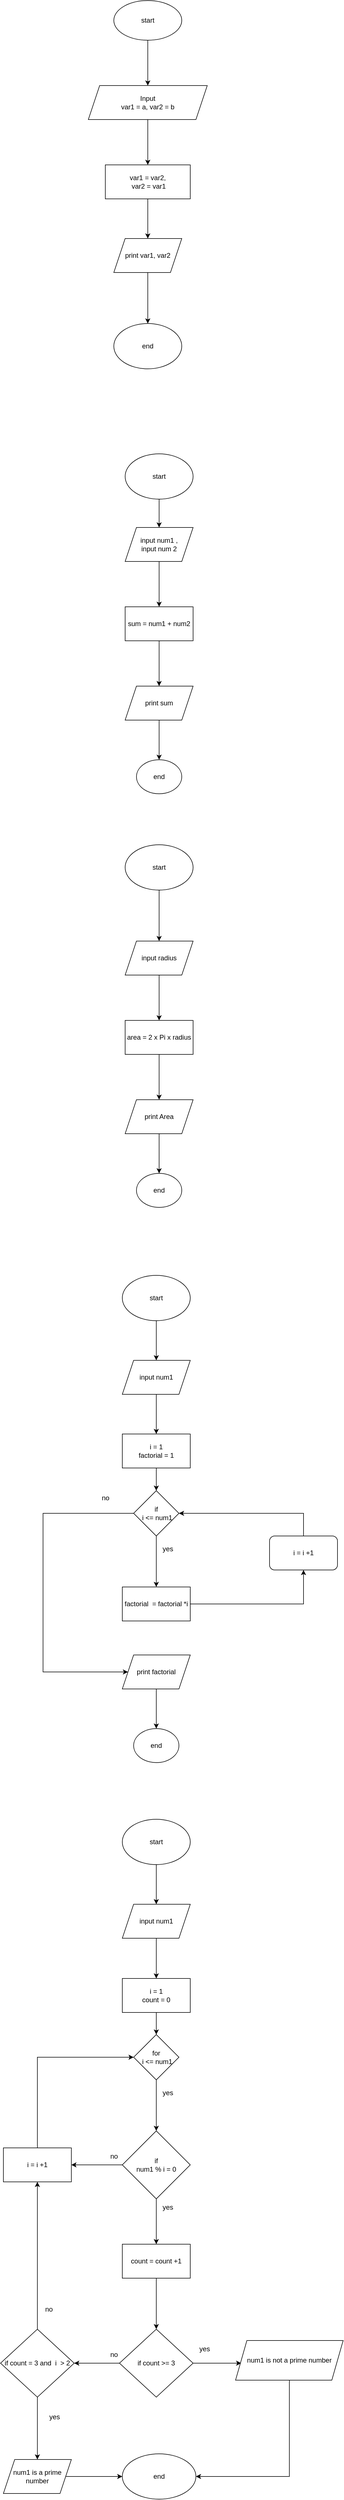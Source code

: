 <mxfile version="27.1.6">
  <diagram name="Page-1" id="f8Q2nklgQzUOl9IBvRn9">
    <mxGraphModel dx="1034" dy="570" grid="1" gridSize="10" guides="1" tooltips="1" connect="1" arrows="1" fold="1" page="1" pageScale="1" pageWidth="850" pageHeight="1100" math="0" shadow="0">
      <root>
        <mxCell id="0" />
        <mxCell id="1" parent="0" />
        <mxCell id="mFtWhAYYBlTWNr71ApfE-11" value="" style="edgeStyle=orthogonalEdgeStyle;rounded=0;orthogonalLoop=1;jettySize=auto;html=1;" parent="1" source="mFtWhAYYBlTWNr71ApfE-2" target="mFtWhAYYBlTWNr71ApfE-7" edge="1">
          <mxGeometry relative="1" as="geometry" />
        </mxCell>
        <mxCell id="mFtWhAYYBlTWNr71ApfE-2" value="start" style="ellipse;whiteSpace=wrap;html=1;" parent="1" vertex="1">
          <mxGeometry x="345" y="30" width="120" height="70" as="geometry" />
        </mxCell>
        <mxCell id="mFtWhAYYBlTWNr71ApfE-10" value="" style="edgeStyle=orthogonalEdgeStyle;rounded=0;orthogonalLoop=1;jettySize=auto;html=1;" parent="1" source="mFtWhAYYBlTWNr71ApfE-7" target="mFtWhAYYBlTWNr71ApfE-9" edge="1">
          <mxGeometry relative="1" as="geometry" />
        </mxCell>
        <mxCell id="mFtWhAYYBlTWNr71ApfE-7" value="Input&lt;div&gt;var1 = a,&amp;nbsp;&lt;span style=&quot;background-color: transparent; color: light-dark(rgb(0, 0, 0), rgb(255, 255, 255));&quot;&gt;var2 = b&lt;/span&gt;&lt;/div&gt;" style="shape=parallelogram;perimeter=parallelogramPerimeter;whiteSpace=wrap;html=1;fixedSize=1;" parent="1" vertex="1">
          <mxGeometry x="300" y="180" width="210" height="60" as="geometry" />
        </mxCell>
        <mxCell id="mFtWhAYYBlTWNr71ApfE-13" value="" style="edgeStyle=orthogonalEdgeStyle;rounded=0;orthogonalLoop=1;jettySize=auto;html=1;" parent="1" source="mFtWhAYYBlTWNr71ApfE-9" target="mFtWhAYYBlTWNr71ApfE-12" edge="1">
          <mxGeometry relative="1" as="geometry" />
        </mxCell>
        <mxCell id="mFtWhAYYBlTWNr71ApfE-9" value="var1 = var2,&lt;div&gt;&amp;nbsp;var2 = var1&lt;/div&gt;" style="rounded=0;whiteSpace=wrap;html=1;" parent="1" vertex="1">
          <mxGeometry x="330" y="320" width="150" height="60" as="geometry" />
        </mxCell>
        <mxCell id="mFtWhAYYBlTWNr71ApfE-16" value="" style="edgeStyle=orthogonalEdgeStyle;rounded=0;orthogonalLoop=1;jettySize=auto;html=1;" parent="1" source="mFtWhAYYBlTWNr71ApfE-12" target="mFtWhAYYBlTWNr71ApfE-14" edge="1">
          <mxGeometry relative="1" as="geometry" />
        </mxCell>
        <mxCell id="mFtWhAYYBlTWNr71ApfE-12" value="print var1, var2" style="shape=parallelogram;perimeter=parallelogramPerimeter;whiteSpace=wrap;html=1;fixedSize=1;" parent="1" vertex="1">
          <mxGeometry x="345" y="450" width="120" height="60" as="geometry" />
        </mxCell>
        <mxCell id="mFtWhAYYBlTWNr71ApfE-14" value="end" style="ellipse;whiteSpace=wrap;html=1;" parent="1" vertex="1">
          <mxGeometry x="345" y="600" width="120" height="80" as="geometry" />
        </mxCell>
        <mxCell id="mFtWhAYYBlTWNr71ApfE-25" value="" style="edgeStyle=orthogonalEdgeStyle;rounded=0;orthogonalLoop=1;jettySize=auto;html=1;" parent="1" source="mFtWhAYYBlTWNr71ApfE-17" target="mFtWhAYYBlTWNr71ApfE-18" edge="1">
          <mxGeometry relative="1" as="geometry" />
        </mxCell>
        <mxCell id="mFtWhAYYBlTWNr71ApfE-17" value="start" style="ellipse;whiteSpace=wrap;html=1;" parent="1" vertex="1">
          <mxGeometry x="365" y="830" width="120" height="80" as="geometry" />
        </mxCell>
        <mxCell id="mFtWhAYYBlTWNr71ApfE-20" value="" style="edgeStyle=orthogonalEdgeStyle;rounded=0;orthogonalLoop=1;jettySize=auto;html=1;" parent="1" source="mFtWhAYYBlTWNr71ApfE-18" target="mFtWhAYYBlTWNr71ApfE-19" edge="1">
          <mxGeometry relative="1" as="geometry" />
        </mxCell>
        <mxCell id="mFtWhAYYBlTWNr71ApfE-18" value="input num1 ,&lt;div&gt;input num 2&lt;/div&gt;" style="shape=parallelogram;perimeter=parallelogramPerimeter;whiteSpace=wrap;html=1;fixedSize=1;" parent="1" vertex="1">
          <mxGeometry x="365" y="960" width="120" height="60" as="geometry" />
        </mxCell>
        <mxCell id="mFtWhAYYBlTWNr71ApfE-22" value="" style="edgeStyle=orthogonalEdgeStyle;rounded=0;orthogonalLoop=1;jettySize=auto;html=1;" parent="1" source="mFtWhAYYBlTWNr71ApfE-19" target="mFtWhAYYBlTWNr71ApfE-21" edge="1">
          <mxGeometry relative="1" as="geometry" />
        </mxCell>
        <mxCell id="mFtWhAYYBlTWNr71ApfE-19" value="sum = num1 + num2" style="whiteSpace=wrap;html=1;" parent="1" vertex="1">
          <mxGeometry x="365" y="1100" width="120" height="60" as="geometry" />
        </mxCell>
        <mxCell id="mFtWhAYYBlTWNr71ApfE-24" value="" style="edgeStyle=orthogonalEdgeStyle;rounded=0;orthogonalLoop=1;jettySize=auto;html=1;" parent="1" source="mFtWhAYYBlTWNr71ApfE-21" target="mFtWhAYYBlTWNr71ApfE-23" edge="1">
          <mxGeometry relative="1" as="geometry" />
        </mxCell>
        <mxCell id="mFtWhAYYBlTWNr71ApfE-21" value="print sum" style="shape=parallelogram;perimeter=parallelogramPerimeter;whiteSpace=wrap;html=1;fixedSize=1;" parent="1" vertex="1">
          <mxGeometry x="365" y="1240" width="120" height="60" as="geometry" />
        </mxCell>
        <mxCell id="mFtWhAYYBlTWNr71ApfE-23" value="end" style="ellipse;whiteSpace=wrap;html=1;" parent="1" vertex="1">
          <mxGeometry x="385" y="1370" width="80" height="60" as="geometry" />
        </mxCell>
        <mxCell id="mFtWhAYYBlTWNr71ApfE-28" value="" style="edgeStyle=orthogonalEdgeStyle;rounded=0;orthogonalLoop=1;jettySize=auto;html=1;" parent="1" source="mFtWhAYYBlTWNr71ApfE-26" target="mFtWhAYYBlTWNr71ApfE-27" edge="1">
          <mxGeometry relative="1" as="geometry" />
        </mxCell>
        <mxCell id="mFtWhAYYBlTWNr71ApfE-26" value="start" style="ellipse;whiteSpace=wrap;html=1;" parent="1" vertex="1">
          <mxGeometry x="365" y="1520" width="120" height="80" as="geometry" />
        </mxCell>
        <mxCell id="mFtWhAYYBlTWNr71ApfE-30" value="" style="edgeStyle=orthogonalEdgeStyle;rounded=0;orthogonalLoop=1;jettySize=auto;html=1;" parent="1" source="mFtWhAYYBlTWNr71ApfE-27" target="mFtWhAYYBlTWNr71ApfE-29" edge="1">
          <mxGeometry relative="1" as="geometry" />
        </mxCell>
        <mxCell id="mFtWhAYYBlTWNr71ApfE-27" value="input radius" style="shape=parallelogram;perimeter=parallelogramPerimeter;whiteSpace=wrap;html=1;fixedSize=1;" parent="1" vertex="1">
          <mxGeometry x="365" y="1690" width="120" height="60" as="geometry" />
        </mxCell>
        <mxCell id="mFtWhAYYBlTWNr71ApfE-35" value="" style="edgeStyle=orthogonalEdgeStyle;rounded=0;orthogonalLoop=1;jettySize=auto;html=1;" parent="1" source="mFtWhAYYBlTWNr71ApfE-29" target="mFtWhAYYBlTWNr71ApfE-31" edge="1">
          <mxGeometry relative="1" as="geometry" />
        </mxCell>
        <mxCell id="mFtWhAYYBlTWNr71ApfE-29" value="area = 2 x Pi x radius" style="whiteSpace=wrap;html=1;" parent="1" vertex="1">
          <mxGeometry x="365" y="1830" width="120" height="60" as="geometry" />
        </mxCell>
        <mxCell id="mFtWhAYYBlTWNr71ApfE-34" value="" style="edgeStyle=orthogonalEdgeStyle;rounded=0;orthogonalLoop=1;jettySize=auto;html=1;" parent="1" source="mFtWhAYYBlTWNr71ApfE-31" target="mFtWhAYYBlTWNr71ApfE-33" edge="1">
          <mxGeometry relative="1" as="geometry" />
        </mxCell>
        <mxCell id="mFtWhAYYBlTWNr71ApfE-31" value="print Area" style="shape=parallelogram;perimeter=parallelogramPerimeter;whiteSpace=wrap;html=1;fixedSize=1;" parent="1" vertex="1">
          <mxGeometry x="365" y="1970" width="120" height="60" as="geometry" />
        </mxCell>
        <mxCell id="mFtWhAYYBlTWNr71ApfE-33" value="end" style="ellipse;whiteSpace=wrap;html=1;" parent="1" vertex="1">
          <mxGeometry x="385" y="2100" width="80" height="60" as="geometry" />
        </mxCell>
        <mxCell id="s9vKMt6mHFvQ5tbUXA-M-9" value="" style="edgeStyle=orthogonalEdgeStyle;rounded=0;orthogonalLoop=1;jettySize=auto;html=1;" edge="1" parent="1" source="mFtWhAYYBlTWNr71ApfE-36" target="s9vKMt6mHFvQ5tbUXA-M-2">
          <mxGeometry relative="1" as="geometry" />
        </mxCell>
        <mxCell id="mFtWhAYYBlTWNr71ApfE-36" value="start" style="ellipse;whiteSpace=wrap;html=1;" parent="1" vertex="1">
          <mxGeometry x="360" y="2280" width="120" height="80" as="geometry" />
        </mxCell>
        <mxCell id="s9vKMt6mHFvQ5tbUXA-M-1" value="" style="edgeStyle=orthogonalEdgeStyle;rounded=0;orthogonalLoop=1;jettySize=auto;html=1;entryX=0.5;entryY=0;entryDx=0;entryDy=0;" edge="1" parent="1" source="s9vKMt6mHFvQ5tbUXA-M-2" target="s9vKMt6mHFvQ5tbUXA-M-15">
          <mxGeometry relative="1" as="geometry">
            <mxPoint x="420" y="2520" as="targetPoint" />
          </mxGeometry>
        </mxCell>
        <mxCell id="s9vKMt6mHFvQ5tbUXA-M-2" value="input num1" style="shape=parallelogram;perimeter=parallelogramPerimeter;whiteSpace=wrap;html=1;fixedSize=1;" vertex="1" parent="1">
          <mxGeometry x="360" y="2430" width="120" height="60" as="geometry" />
        </mxCell>
        <mxCell id="s9vKMt6mHFvQ5tbUXA-M-5" value="" style="edgeStyle=orthogonalEdgeStyle;rounded=0;orthogonalLoop=1;jettySize=auto;html=1;" edge="1" parent="1" source="s9vKMt6mHFvQ5tbUXA-M-6" target="s9vKMt6mHFvQ5tbUXA-M-7">
          <mxGeometry relative="1" as="geometry" />
        </mxCell>
        <mxCell id="s9vKMt6mHFvQ5tbUXA-M-6" value="print factorial" style="shape=parallelogram;perimeter=parallelogramPerimeter;whiteSpace=wrap;html=1;fixedSize=1;" vertex="1" parent="1">
          <mxGeometry x="360" y="2950" width="120" height="60" as="geometry" />
        </mxCell>
        <mxCell id="s9vKMt6mHFvQ5tbUXA-M-7" value="end" style="ellipse;whiteSpace=wrap;html=1;" vertex="1" parent="1">
          <mxGeometry x="380" y="3080" width="80" height="60" as="geometry" />
        </mxCell>
        <mxCell id="s9vKMt6mHFvQ5tbUXA-M-13" value="" style="edgeStyle=orthogonalEdgeStyle;rounded=0;orthogonalLoop=1;jettySize=auto;html=1;" edge="1" parent="1" source="s9vKMt6mHFvQ5tbUXA-M-11" target="s9vKMt6mHFvQ5tbUXA-M-12">
          <mxGeometry relative="1" as="geometry" />
        </mxCell>
        <mxCell id="s9vKMt6mHFvQ5tbUXA-M-20" style="edgeStyle=orthogonalEdgeStyle;rounded=0;orthogonalLoop=1;jettySize=auto;html=1;entryX=0;entryY=0.5;entryDx=0;entryDy=0;" edge="1" parent="1" source="s9vKMt6mHFvQ5tbUXA-M-11" target="s9vKMt6mHFvQ5tbUXA-M-6">
          <mxGeometry relative="1" as="geometry">
            <mxPoint x="210" y="2970" as="targetPoint" />
            <Array as="points">
              <mxPoint x="220" y="2700" />
              <mxPoint x="220" y="2980" />
            </Array>
          </mxGeometry>
        </mxCell>
        <mxCell id="s9vKMt6mHFvQ5tbUXA-M-11" value="if&lt;div&gt;&amp;nbsp;i &amp;lt;= num1&lt;/div&gt;" style="rhombus;whiteSpace=wrap;html=1;" vertex="1" parent="1">
          <mxGeometry x="380" y="2660" width="80" height="80" as="geometry" />
        </mxCell>
        <mxCell id="s9vKMt6mHFvQ5tbUXA-M-18" value="" style="edgeStyle=orthogonalEdgeStyle;rounded=0;orthogonalLoop=1;jettySize=auto;html=1;" edge="1" parent="1" source="s9vKMt6mHFvQ5tbUXA-M-12" target="s9vKMt6mHFvQ5tbUXA-M-17">
          <mxGeometry relative="1" as="geometry" />
        </mxCell>
        <mxCell id="s9vKMt6mHFvQ5tbUXA-M-12" value="&lt;div&gt;&lt;span style=&quot;background-color: transparent; color: light-dark(rgb(0, 0, 0), rgb(255, 255, 255));&quot;&gt;factorial&amp;nbsp; = factorial *i&lt;/span&gt;&lt;/div&gt;" style="whiteSpace=wrap;html=1;" vertex="1" parent="1">
          <mxGeometry x="360" y="2830" width="120" height="60" as="geometry" />
        </mxCell>
        <mxCell id="s9vKMt6mHFvQ5tbUXA-M-16" value="" style="edgeStyle=orthogonalEdgeStyle;rounded=0;orthogonalLoop=1;jettySize=auto;html=1;" edge="1" parent="1" source="s9vKMt6mHFvQ5tbUXA-M-15" target="s9vKMt6mHFvQ5tbUXA-M-11">
          <mxGeometry relative="1" as="geometry" />
        </mxCell>
        <mxCell id="s9vKMt6mHFvQ5tbUXA-M-15" value="i = 1&lt;div&gt;factorial = 1&lt;/div&gt;" style="rounded=0;whiteSpace=wrap;html=1;" vertex="1" parent="1">
          <mxGeometry x="360" y="2560" width="120" height="60" as="geometry" />
        </mxCell>
        <mxCell id="s9vKMt6mHFvQ5tbUXA-M-19" style="edgeStyle=orthogonalEdgeStyle;rounded=0;orthogonalLoop=1;jettySize=auto;html=1;entryX=1;entryY=0.5;entryDx=0;entryDy=0;" edge="1" parent="1" source="s9vKMt6mHFvQ5tbUXA-M-17" target="s9vKMt6mHFvQ5tbUXA-M-11">
          <mxGeometry relative="1" as="geometry">
            <Array as="points">
              <mxPoint x="680" y="2700" />
            </Array>
          </mxGeometry>
        </mxCell>
        <mxCell id="s9vKMt6mHFvQ5tbUXA-M-17" value="i = i +1" style="rounded=1;whiteSpace=wrap;html=1;" vertex="1" parent="1">
          <mxGeometry x="620" y="2740" width="120" height="60" as="geometry" />
        </mxCell>
        <mxCell id="s9vKMt6mHFvQ5tbUXA-M-22" value="yes" style="text;html=1;align=center;verticalAlign=middle;resizable=0;points=[];autosize=1;strokeColor=none;fillColor=none;" vertex="1" parent="1">
          <mxGeometry x="420" y="2748" width="40" height="30" as="geometry" />
        </mxCell>
        <mxCell id="s9vKMt6mHFvQ5tbUXA-M-23" value="no" style="text;html=1;align=center;verticalAlign=middle;resizable=0;points=[];autosize=1;strokeColor=none;fillColor=none;" vertex="1" parent="1">
          <mxGeometry x="310" y="2658" width="40" height="30" as="geometry" />
        </mxCell>
        <mxCell id="s9vKMt6mHFvQ5tbUXA-M-25" value="" style="edgeStyle=orthogonalEdgeStyle;rounded=0;orthogonalLoop=1;jettySize=auto;html=1;" edge="1" parent="1" source="s9vKMt6mHFvQ5tbUXA-M-26" target="s9vKMt6mHFvQ5tbUXA-M-28">
          <mxGeometry relative="1" as="geometry" />
        </mxCell>
        <mxCell id="s9vKMt6mHFvQ5tbUXA-M-26" value="start" style="ellipse;whiteSpace=wrap;html=1;" vertex="1" parent="1">
          <mxGeometry x="360" y="3240" width="120" height="80" as="geometry" />
        </mxCell>
        <mxCell id="s9vKMt6mHFvQ5tbUXA-M-27" value="" style="edgeStyle=orthogonalEdgeStyle;rounded=0;orthogonalLoop=1;jettySize=auto;html=1;entryX=0.5;entryY=0;entryDx=0;entryDy=0;" edge="1" parent="1" source="s9vKMt6mHFvQ5tbUXA-M-28" target="s9vKMt6mHFvQ5tbUXA-M-37">
          <mxGeometry relative="1" as="geometry">
            <mxPoint x="420" y="3480" as="targetPoint" />
          </mxGeometry>
        </mxCell>
        <mxCell id="s9vKMt6mHFvQ5tbUXA-M-28" value="input num1" style="shape=parallelogram;perimeter=parallelogramPerimeter;whiteSpace=wrap;html=1;fixedSize=1;" vertex="1" parent="1">
          <mxGeometry x="360" y="3390" width="120" height="60" as="geometry" />
        </mxCell>
        <mxCell id="s9vKMt6mHFvQ5tbUXA-M-32" value="" style="edgeStyle=orthogonalEdgeStyle;rounded=0;orthogonalLoop=1;jettySize=auto;html=1;" edge="1" parent="1" source="s9vKMt6mHFvQ5tbUXA-M-33">
          <mxGeometry relative="1" as="geometry">
            <mxPoint x="420" y="3790" as="targetPoint" />
          </mxGeometry>
        </mxCell>
        <mxCell id="s9vKMt6mHFvQ5tbUXA-M-33" value="for&lt;div&gt;&amp;nbsp;i &amp;lt;= num1&lt;/div&gt;" style="rhombus;whiteSpace=wrap;html=1;" vertex="1" parent="1">
          <mxGeometry x="380" y="3620" width="80" height="80" as="geometry" />
        </mxCell>
        <mxCell id="s9vKMt6mHFvQ5tbUXA-M-36" value="" style="edgeStyle=orthogonalEdgeStyle;rounded=0;orthogonalLoop=1;jettySize=auto;html=1;" edge="1" parent="1" source="s9vKMt6mHFvQ5tbUXA-M-37" target="s9vKMt6mHFvQ5tbUXA-M-33">
          <mxGeometry relative="1" as="geometry" />
        </mxCell>
        <mxCell id="s9vKMt6mHFvQ5tbUXA-M-37" value="i = 1&lt;div&gt;count = 0&lt;/div&gt;" style="rounded=0;whiteSpace=wrap;html=1;" vertex="1" parent="1">
          <mxGeometry x="360" y="3521" width="120" height="60" as="geometry" />
        </mxCell>
        <mxCell id="s9vKMt6mHFvQ5tbUXA-M-39" value="yes" style="text;html=1;align=center;verticalAlign=middle;resizable=0;points=[];autosize=1;strokeColor=none;fillColor=none;" vertex="1" parent="1">
          <mxGeometry x="420" y="3708" width="40" height="30" as="geometry" />
        </mxCell>
        <mxCell id="s9vKMt6mHFvQ5tbUXA-M-45" value="" style="edgeStyle=orthogonalEdgeStyle;rounded=0;orthogonalLoop=1;jettySize=auto;html=1;" edge="1" parent="1" source="s9vKMt6mHFvQ5tbUXA-M-41" target="s9vKMt6mHFvQ5tbUXA-M-44">
          <mxGeometry relative="1" as="geometry" />
        </mxCell>
        <mxCell id="s9vKMt6mHFvQ5tbUXA-M-67" value="" style="edgeStyle=orthogonalEdgeStyle;rounded=0;orthogonalLoop=1;jettySize=auto;html=1;" edge="1" parent="1" source="s9vKMt6mHFvQ5tbUXA-M-41" target="s9vKMt6mHFvQ5tbUXA-M-60">
          <mxGeometry relative="1" as="geometry" />
        </mxCell>
        <mxCell id="s9vKMt6mHFvQ5tbUXA-M-41" value="if&lt;div&gt;num1 % i = 0&lt;/div&gt;" style="rhombus;whiteSpace=wrap;html=1;" vertex="1" parent="1">
          <mxGeometry x="360" y="3790" width="120" height="120" as="geometry" />
        </mxCell>
        <mxCell id="s9vKMt6mHFvQ5tbUXA-M-48" value="" style="edgeStyle=orthogonalEdgeStyle;rounded=0;orthogonalLoop=1;jettySize=auto;html=1;" edge="1" parent="1" source="s9vKMt6mHFvQ5tbUXA-M-42">
          <mxGeometry relative="1" as="geometry">
            <mxPoint x="570" y="4200" as="targetPoint" />
          </mxGeometry>
        </mxCell>
        <mxCell id="s9vKMt6mHFvQ5tbUXA-M-55" value="" style="edgeStyle=orthogonalEdgeStyle;rounded=0;orthogonalLoop=1;jettySize=auto;html=1;" edge="1" parent="1" source="s9vKMt6mHFvQ5tbUXA-M-42" target="s9vKMt6mHFvQ5tbUXA-M-54">
          <mxGeometry relative="1" as="geometry" />
        </mxCell>
        <mxCell id="s9vKMt6mHFvQ5tbUXA-M-42" value="if count &amp;gt;= 3" style="rhombus;whiteSpace=wrap;html=1;" vertex="1" parent="1">
          <mxGeometry x="355" y="4140" width="130" height="120" as="geometry" />
        </mxCell>
        <mxCell id="s9vKMt6mHFvQ5tbUXA-M-46" value="" style="edgeStyle=orthogonalEdgeStyle;rounded=0;orthogonalLoop=1;jettySize=auto;html=1;" edge="1" parent="1" source="s9vKMt6mHFvQ5tbUXA-M-44" target="s9vKMt6mHFvQ5tbUXA-M-42">
          <mxGeometry relative="1" as="geometry" />
        </mxCell>
        <mxCell id="s9vKMt6mHFvQ5tbUXA-M-44" value="&lt;div&gt;count = count +1&lt;/div&gt;" style="rounded=0;whiteSpace=wrap;html=1;" vertex="1" parent="1">
          <mxGeometry x="360" y="3990" width="120" height="60" as="geometry" />
        </mxCell>
        <mxCell id="s9vKMt6mHFvQ5tbUXA-M-52" value="" style="edgeStyle=orthogonalEdgeStyle;rounded=0;orthogonalLoop=1;jettySize=auto;html=1;" edge="1" parent="1" source="s9vKMt6mHFvQ5tbUXA-M-50" target="s9vKMt6mHFvQ5tbUXA-M-51">
          <mxGeometry relative="1" as="geometry">
            <Array as="points">
              <mxPoint x="655" y="4400" />
            </Array>
          </mxGeometry>
        </mxCell>
        <mxCell id="s9vKMt6mHFvQ5tbUXA-M-50" value="num1 is not a prime number" style="shape=parallelogram;perimeter=parallelogramPerimeter;whiteSpace=wrap;html=1;fixedSize=1;" vertex="1" parent="1">
          <mxGeometry x="560" y="4160" width="190" height="70" as="geometry" />
        </mxCell>
        <mxCell id="s9vKMt6mHFvQ5tbUXA-M-51" value="end" style="ellipse;whiteSpace=wrap;html=1;" vertex="1" parent="1">
          <mxGeometry x="360" y="4360" width="130" height="80" as="geometry" />
        </mxCell>
        <mxCell id="s9vKMt6mHFvQ5tbUXA-M-57" value="" style="edgeStyle=orthogonalEdgeStyle;rounded=0;orthogonalLoop=1;jettySize=auto;html=1;" edge="1" parent="1" source="s9vKMt6mHFvQ5tbUXA-M-54" target="s9vKMt6mHFvQ5tbUXA-M-56">
          <mxGeometry relative="1" as="geometry" />
        </mxCell>
        <mxCell id="s9vKMt6mHFvQ5tbUXA-M-61" style="edgeStyle=orthogonalEdgeStyle;rounded=0;orthogonalLoop=1;jettySize=auto;html=1;exitX=0.5;exitY=0;exitDx=0;exitDy=0;entryX=0.5;entryY=1;entryDx=0;entryDy=0;" edge="1" parent="1" source="s9vKMt6mHFvQ5tbUXA-M-54" target="s9vKMt6mHFvQ5tbUXA-M-60">
          <mxGeometry relative="1" as="geometry" />
        </mxCell>
        <mxCell id="s9vKMt6mHFvQ5tbUXA-M-54" value="if count = 3 and&amp;nbsp; i&amp;nbsp; &amp;gt; 2" style="rhombus;whiteSpace=wrap;html=1;" vertex="1" parent="1">
          <mxGeometry x="145" y="4140" width="130" height="120" as="geometry" />
        </mxCell>
        <mxCell id="s9vKMt6mHFvQ5tbUXA-M-58" style="edgeStyle=orthogonalEdgeStyle;rounded=0;orthogonalLoop=1;jettySize=auto;html=1;entryX=0;entryY=0.5;entryDx=0;entryDy=0;" edge="1" parent="1" source="s9vKMt6mHFvQ5tbUXA-M-56" target="s9vKMt6mHFvQ5tbUXA-M-51">
          <mxGeometry relative="1" as="geometry" />
        </mxCell>
        <mxCell id="s9vKMt6mHFvQ5tbUXA-M-56" value="num1 is a prime number" style="shape=parallelogram;perimeter=parallelogramPerimeter;whiteSpace=wrap;html=1;fixedSize=1;" vertex="1" parent="1">
          <mxGeometry x="150" y="4370" width="120" height="60" as="geometry" />
        </mxCell>
        <mxCell id="s9vKMt6mHFvQ5tbUXA-M-62" style="edgeStyle=orthogonalEdgeStyle;rounded=0;orthogonalLoop=1;jettySize=auto;html=1;exitX=0.5;exitY=0;exitDx=0;exitDy=0;entryX=0;entryY=0.5;entryDx=0;entryDy=0;" edge="1" parent="1" source="s9vKMt6mHFvQ5tbUXA-M-60" target="s9vKMt6mHFvQ5tbUXA-M-33">
          <mxGeometry relative="1" as="geometry" />
        </mxCell>
        <mxCell id="s9vKMt6mHFvQ5tbUXA-M-60" value="i = i +1" style="rounded=0;whiteSpace=wrap;html=1;" vertex="1" parent="1">
          <mxGeometry x="150" y="3820" width="120" height="60" as="geometry" />
        </mxCell>
        <mxCell id="s9vKMt6mHFvQ5tbUXA-M-64" value="yes" style="text;html=1;align=center;verticalAlign=middle;resizable=0;points=[];autosize=1;strokeColor=none;fillColor=none;" vertex="1" parent="1">
          <mxGeometry x="485" y="4160" width="40" height="30" as="geometry" />
        </mxCell>
        <mxCell id="s9vKMt6mHFvQ5tbUXA-M-65" value="no" style="text;html=1;align=center;verticalAlign=middle;resizable=0;points=[];autosize=1;strokeColor=none;fillColor=none;" vertex="1" parent="1">
          <mxGeometry x="210" y="4090" width="40" height="30" as="geometry" />
        </mxCell>
        <mxCell id="s9vKMt6mHFvQ5tbUXA-M-66" value="yes" style="text;html=1;align=center;verticalAlign=middle;resizable=0;points=[];autosize=1;strokeColor=none;fillColor=none;" vertex="1" parent="1">
          <mxGeometry x="220" y="4280" width="40" height="30" as="geometry" />
        </mxCell>
        <mxCell id="s9vKMt6mHFvQ5tbUXA-M-68" value="yes" style="text;html=1;align=center;verticalAlign=middle;resizable=0;points=[];autosize=1;strokeColor=none;fillColor=none;" vertex="1" parent="1">
          <mxGeometry x="420" y="3910" width="40" height="30" as="geometry" />
        </mxCell>
        <mxCell id="s9vKMt6mHFvQ5tbUXA-M-69" value="no" style="text;html=1;align=center;verticalAlign=middle;resizable=0;points=[];autosize=1;strokeColor=none;fillColor=none;" vertex="1" parent="1">
          <mxGeometry x="325" y="3820" width="40" height="30" as="geometry" />
        </mxCell>
        <mxCell id="s9vKMt6mHFvQ5tbUXA-M-71" value="no" style="text;html=1;align=center;verticalAlign=middle;resizable=0;points=[];autosize=1;strokeColor=none;fillColor=none;" vertex="1" parent="1">
          <mxGeometry x="325" y="4170" width="40" height="30" as="geometry" />
        </mxCell>
      </root>
    </mxGraphModel>
  </diagram>
</mxfile>
